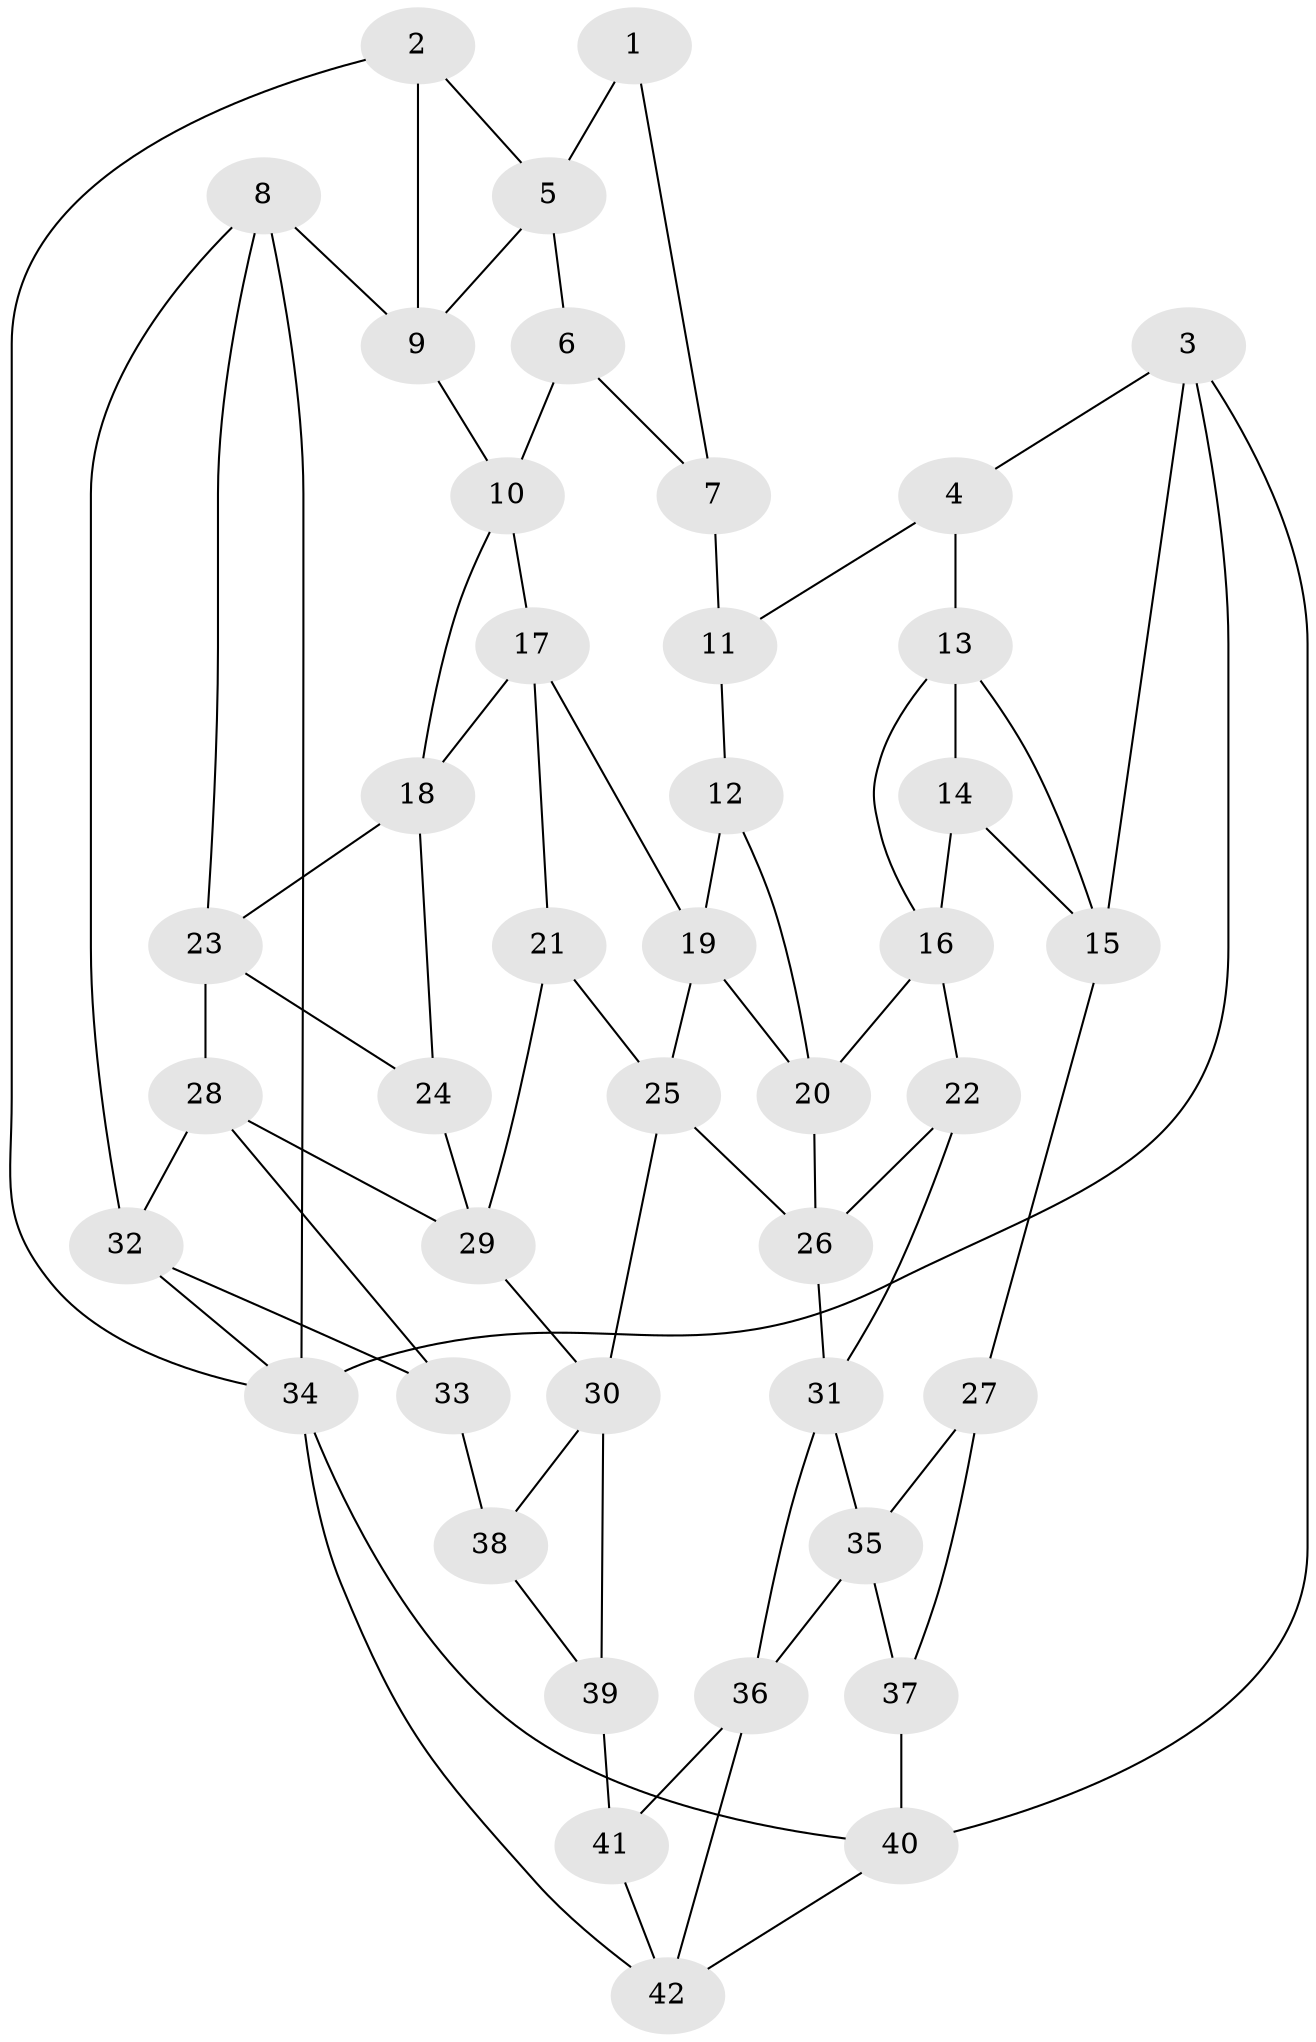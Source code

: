 // original degree distribution, {3: 0.023809523809523808, 4: 0.20238095238095238, 5: 0.5952380952380952, 6: 0.17857142857142858}
// Generated by graph-tools (version 1.1) at 2025/03/03/09/25 03:03:17]
// undirected, 42 vertices, 76 edges
graph export_dot {
graph [start="1"]
  node [color=gray90,style=filled];
  1;
  2;
  3;
  4;
  5;
  6;
  7;
  8;
  9;
  10;
  11;
  12;
  13;
  14;
  15;
  16;
  17;
  18;
  19;
  20;
  21;
  22;
  23;
  24;
  25;
  26;
  27;
  28;
  29;
  30;
  31;
  32;
  33;
  34;
  35;
  36;
  37;
  38;
  39;
  40;
  41;
  42;
  1 -- 5 [weight=1.0];
  1 -- 7 [weight=1.0];
  2 -- 5 [weight=1.0];
  2 -- 9 [weight=1.0];
  2 -- 34 [weight=1.0];
  3 -- 4 [weight=1.0];
  3 -- 15 [weight=1.0];
  3 -- 34 [weight=1.0];
  3 -- 40 [weight=1.0];
  4 -- 11 [weight=1.0];
  4 -- 13 [weight=1.0];
  5 -- 6 [weight=1.0];
  5 -- 9 [weight=1.0];
  6 -- 7 [weight=1.0];
  6 -- 10 [weight=1.0];
  7 -- 11 [weight=2.0];
  8 -- 9 [weight=1.0];
  8 -- 23 [weight=1.0];
  8 -- 32 [weight=1.0];
  8 -- 34 [weight=1.0];
  9 -- 10 [weight=1.0];
  10 -- 17 [weight=1.0];
  10 -- 18 [weight=1.0];
  11 -- 12 [weight=1.0];
  12 -- 19 [weight=1.0];
  12 -- 20 [weight=1.0];
  13 -- 14 [weight=1.0];
  13 -- 15 [weight=1.0];
  13 -- 16 [weight=1.0];
  14 -- 15 [weight=1.0];
  14 -- 16 [weight=1.0];
  15 -- 27 [weight=1.0];
  16 -- 20 [weight=1.0];
  16 -- 22 [weight=1.0];
  17 -- 18 [weight=1.0];
  17 -- 19 [weight=1.0];
  17 -- 21 [weight=1.0];
  18 -- 23 [weight=1.0];
  18 -- 24 [weight=1.0];
  19 -- 20 [weight=1.0];
  19 -- 25 [weight=1.0];
  20 -- 26 [weight=1.0];
  21 -- 25 [weight=1.0];
  21 -- 29 [weight=1.0];
  22 -- 26 [weight=1.0];
  22 -- 31 [weight=1.0];
  23 -- 24 [weight=1.0];
  23 -- 28 [weight=1.0];
  24 -- 29 [weight=1.0];
  25 -- 26 [weight=1.0];
  25 -- 30 [weight=1.0];
  26 -- 31 [weight=1.0];
  27 -- 35 [weight=1.0];
  27 -- 37 [weight=1.0];
  28 -- 29 [weight=1.0];
  28 -- 32 [weight=1.0];
  28 -- 33 [weight=1.0];
  29 -- 30 [weight=1.0];
  30 -- 38 [weight=1.0];
  30 -- 39 [weight=1.0];
  31 -- 35 [weight=1.0];
  31 -- 36 [weight=1.0];
  32 -- 33 [weight=1.0];
  32 -- 34 [weight=1.0];
  33 -- 38 [weight=2.0];
  34 -- 40 [weight=1.0];
  34 -- 42 [weight=1.0];
  35 -- 36 [weight=1.0];
  35 -- 37 [weight=1.0];
  36 -- 41 [weight=1.0];
  36 -- 42 [weight=1.0];
  37 -- 40 [weight=2.0];
  38 -- 39 [weight=1.0];
  39 -- 41 [weight=2.0];
  40 -- 42 [weight=1.0];
  41 -- 42 [weight=1.0];
}
